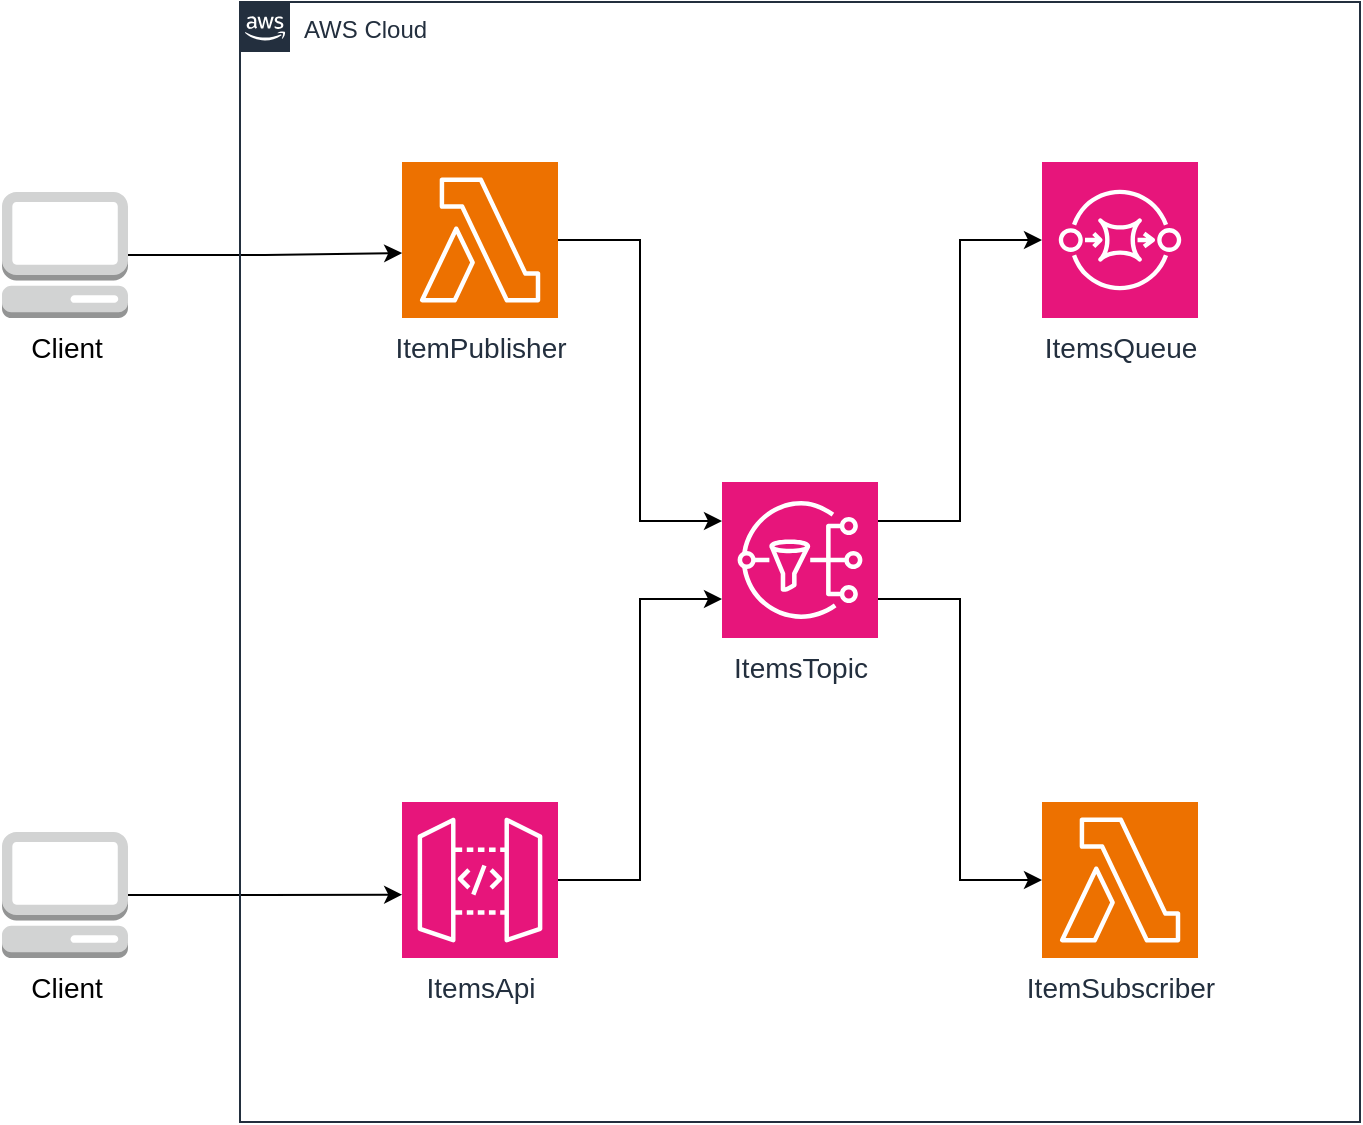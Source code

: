 <mxfile version="24.3.0" type="device">
  <diagram name="Page-1" id="Oy7al6ke27YDStNAaSYU">
    <mxGraphModel dx="1050" dy="576" grid="1" gridSize="10" guides="1" tooltips="1" connect="1" arrows="1" fold="1" page="1" pageScale="1" pageWidth="850" pageHeight="1100" math="0" shadow="0">
      <root>
        <mxCell id="0" />
        <mxCell id="1" parent="0" />
        <mxCell id="ig9WZtHsAe8frM20ZZEx-1" value="&lt;font style=&quot;font-size: 14px;&quot;&gt;ItemsApi&lt;/font&gt;" style="sketch=0;points=[[0,0,0],[0.25,0,0],[0.5,0,0],[0.75,0,0],[1,0,0],[0,1,0],[0.25,1,0],[0.5,1,0],[0.75,1,0],[1,1,0],[0,0.25,0],[0,0.5,0],[0,0.75,0],[1,0.25,0],[1,0.5,0],[1,0.75,0]];outlineConnect=0;fontColor=#232F3E;fillColor=#E7157B;strokeColor=#ffffff;dashed=0;verticalLabelPosition=bottom;verticalAlign=top;align=center;html=1;fontSize=12;fontStyle=0;aspect=fixed;shape=mxgraph.aws4.resourceIcon;resIcon=mxgraph.aws4.api_gateway;" parent="1" vertex="1">
          <mxGeometry x="240" y="440" width="78" height="78" as="geometry" />
        </mxCell>
        <mxCell id="ig9WZtHsAe8frM20ZZEx-2" value="&lt;font style=&quot;font-size: 14px;&quot;&gt;ItemSubscriber&lt;/font&gt;" style="sketch=0;points=[[0,0,0],[0.25,0,0],[0.5,0,0],[0.75,0,0],[1,0,0],[0,1,0],[0.25,1,0],[0.5,1,0],[0.75,1,0],[1,1,0],[0,0.25,0],[0,0.5,0],[0,0.75,0],[1,0.25,0],[1,0.5,0],[1,0.75,0]];outlineConnect=0;fontColor=#232F3E;fillColor=#ED7100;strokeColor=#ffffff;dashed=0;verticalLabelPosition=bottom;verticalAlign=top;align=center;html=1;fontSize=12;fontStyle=0;aspect=fixed;shape=mxgraph.aws4.resourceIcon;resIcon=mxgraph.aws4.lambda;" parent="1" vertex="1">
          <mxGeometry x="560" y="440" width="78" height="78" as="geometry" />
        </mxCell>
        <mxCell id="ig9WZtHsAe8frM20ZZEx-3" value="&lt;font style=&quot;font-size: 14px;&quot;&gt;ItemPublisher&lt;/font&gt;" style="sketch=0;points=[[0,0,0],[0.25,0,0],[0.5,0,0],[0.75,0,0],[1,0,0],[0,1,0],[0.25,1,0],[0.5,1,0],[0.75,1,0],[1,1,0],[0,0.25,0],[0,0.5,0],[0,0.75,0],[1,0.25,0],[1,0.5,0],[1,0.75,0]];outlineConnect=0;fontColor=#232F3E;fillColor=#ED7100;strokeColor=#ffffff;dashed=0;verticalLabelPosition=bottom;verticalAlign=top;align=center;html=1;fontSize=12;fontStyle=0;aspect=fixed;shape=mxgraph.aws4.resourceIcon;resIcon=mxgraph.aws4.lambda;" parent="1" vertex="1">
          <mxGeometry x="240" y="120" width="78" height="78" as="geometry" />
        </mxCell>
        <mxCell id="ig9WZtHsAe8frM20ZZEx-4" value="&lt;font style=&quot;font-size: 14px;&quot;&gt;ItemsTopic&lt;/font&gt;" style="sketch=0;points=[[0,0,0],[0.25,0,0],[0.5,0,0],[0.75,0,0],[1,0,0],[0,1,0],[0.25,1,0],[0.5,1,0],[0.75,1,0],[1,1,0],[0,0.25,0],[0,0.5,0],[0,0.75,0],[1,0.25,0],[1,0.5,0],[1,0.75,0]];outlineConnect=0;fontColor=#232F3E;fillColor=#E7157B;strokeColor=#ffffff;dashed=0;verticalLabelPosition=bottom;verticalAlign=top;align=center;html=1;fontSize=12;fontStyle=0;aspect=fixed;shape=mxgraph.aws4.resourceIcon;resIcon=mxgraph.aws4.sns;" parent="1" vertex="1">
          <mxGeometry x="400" y="280" width="78" height="78" as="geometry" />
        </mxCell>
        <mxCell id="ig9WZtHsAe8frM20ZZEx-5" value="&lt;font style=&quot;font-size: 14px;&quot;&gt;ItemsQueue&lt;/font&gt;" style="sketch=0;points=[[0,0,0],[0.25,0,0],[0.5,0,0],[0.75,0,0],[1,0,0],[0,1,0],[0.25,1,0],[0.5,1,0],[0.75,1,0],[1,1,0],[0,0.25,0],[0,0.5,0],[0,0.75,0],[1,0.25,0],[1,0.5,0],[1,0.75,0]];outlineConnect=0;fontColor=#232F3E;fillColor=#E7157B;strokeColor=#ffffff;dashed=0;verticalLabelPosition=bottom;verticalAlign=top;align=center;html=1;fontSize=12;fontStyle=0;aspect=fixed;shape=mxgraph.aws4.resourceIcon;resIcon=mxgraph.aws4.sqs;" parent="1" vertex="1">
          <mxGeometry x="560" y="120" width="78" height="78" as="geometry" />
        </mxCell>
        <mxCell id="ig9WZtHsAe8frM20ZZEx-6" style="edgeStyle=orthogonalEdgeStyle;rounded=0;orthogonalLoop=1;jettySize=auto;html=1;entryX=0;entryY=0.25;entryDx=0;entryDy=0;entryPerimeter=0;" parent="1" source="ig9WZtHsAe8frM20ZZEx-3" target="ig9WZtHsAe8frM20ZZEx-4" edge="1">
          <mxGeometry relative="1" as="geometry" />
        </mxCell>
        <mxCell id="ig9WZtHsAe8frM20ZZEx-7" style="edgeStyle=orthogonalEdgeStyle;rounded=0;orthogonalLoop=1;jettySize=auto;html=1;exitX=1;exitY=0.5;exitDx=0;exitDy=0;exitPerimeter=0;entryX=0;entryY=0.75;entryDx=0;entryDy=0;entryPerimeter=0;" parent="1" source="ig9WZtHsAe8frM20ZZEx-1" target="ig9WZtHsAe8frM20ZZEx-4" edge="1">
          <mxGeometry relative="1" as="geometry" />
        </mxCell>
        <mxCell id="ig9WZtHsAe8frM20ZZEx-8" style="edgeStyle=orthogonalEdgeStyle;rounded=0;orthogonalLoop=1;jettySize=auto;html=1;exitX=1;exitY=0.25;exitDx=0;exitDy=0;exitPerimeter=0;entryX=0;entryY=0.5;entryDx=0;entryDy=0;entryPerimeter=0;" parent="1" source="ig9WZtHsAe8frM20ZZEx-4" target="ig9WZtHsAe8frM20ZZEx-5" edge="1">
          <mxGeometry relative="1" as="geometry" />
        </mxCell>
        <mxCell id="ig9WZtHsAe8frM20ZZEx-9" style="edgeStyle=orthogonalEdgeStyle;rounded=0;orthogonalLoop=1;jettySize=auto;html=1;exitX=1;exitY=0.75;exitDx=0;exitDy=0;exitPerimeter=0;entryX=0;entryY=0.5;entryDx=0;entryDy=0;entryPerimeter=0;" parent="1" source="ig9WZtHsAe8frM20ZZEx-4" target="ig9WZtHsAe8frM20ZZEx-2" edge="1">
          <mxGeometry relative="1" as="geometry" />
        </mxCell>
        <mxCell id="ig9WZtHsAe8frM20ZZEx-14" value="&lt;font style=&quot;font-size: 14px;&quot;&gt;Client&lt;/font&gt;" style="outlineConnect=0;dashed=0;verticalLabelPosition=bottom;verticalAlign=top;align=center;html=1;shape=mxgraph.aws3.management_console;fillColor=#D2D3D3;gradientColor=none;" parent="1" vertex="1">
          <mxGeometry x="40" y="135" width="63" height="63" as="geometry" />
        </mxCell>
        <mxCell id="ig9WZtHsAe8frM20ZZEx-15" value="&lt;font style=&quot;font-size: 14px;&quot;&gt;Client&lt;/font&gt;" style="outlineConnect=0;dashed=0;verticalLabelPosition=bottom;verticalAlign=top;align=center;html=1;shape=mxgraph.aws3.management_console;fillColor=#D2D3D3;gradientColor=none;" parent="1" vertex="1">
          <mxGeometry x="40" y="455" width="63" height="63" as="geometry" />
        </mxCell>
        <mxCell id="ig9WZtHsAe8frM20ZZEx-16" style="edgeStyle=orthogonalEdgeStyle;rounded=0;orthogonalLoop=1;jettySize=auto;html=1;entryX=0.143;entryY=0.226;entryDx=0;entryDy=0;entryPerimeter=0;exitX=1;exitY=0.5;exitDx=0;exitDy=0;exitPerimeter=0;" parent="1" source="ig9WZtHsAe8frM20ZZEx-14" edge="1">
          <mxGeometry relative="1" as="geometry">
            <mxPoint x="103" y="165.5" as="sourcePoint" />
            <mxPoint x="240.08" y="165.56" as="targetPoint" />
          </mxGeometry>
        </mxCell>
        <mxCell id="ig9WZtHsAe8frM20ZZEx-18" style="edgeStyle=orthogonalEdgeStyle;rounded=0;orthogonalLoop=1;jettySize=auto;html=1;entryX=0.143;entryY=0.797;entryDx=0;entryDy=0;entryPerimeter=0;" parent="1" source="ig9WZtHsAe8frM20ZZEx-15" edge="1">
          <mxGeometry relative="1" as="geometry">
            <mxPoint x="240.08" y="486.32" as="targetPoint" />
          </mxGeometry>
        </mxCell>
        <mxCell id="OA7Vx4H9ATXtkZ0f6gun-1" value="AWS Cloud" style="points=[[0,0],[0.25,0],[0.5,0],[0.75,0],[1,0],[1,0.25],[1,0.5],[1,0.75],[1,1],[0.75,1],[0.5,1],[0.25,1],[0,1],[0,0.75],[0,0.5],[0,0.25]];outlineConnect=0;gradientColor=none;html=1;whiteSpace=wrap;fontSize=12;fontStyle=0;container=1;pointerEvents=0;collapsible=0;recursiveResize=0;shape=mxgraph.aws4.group;grIcon=mxgraph.aws4.group_aws_cloud_alt;strokeColor=#232F3E;fillColor=none;verticalAlign=top;align=left;spacingLeft=30;fontColor=#232F3E;dashed=0;" vertex="1" parent="1">
          <mxGeometry x="159" y="40" width="560" height="560" as="geometry" />
        </mxCell>
      </root>
    </mxGraphModel>
  </diagram>
</mxfile>
